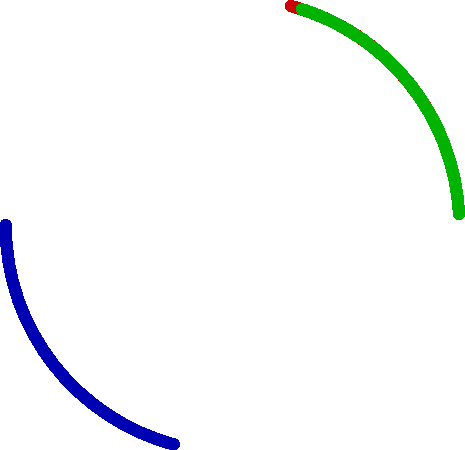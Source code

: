 size(0,0);
pair O=0;

defaultpen(linewidth(2mm));
draw(arc(O, 4cm, 0, 75), .8red, BeginPenMargin);
draw(arc(O, 4cm, 0, 75), .7green, PenMargins);
draw(arc(O, -4cm, 0, 75), .7blue);